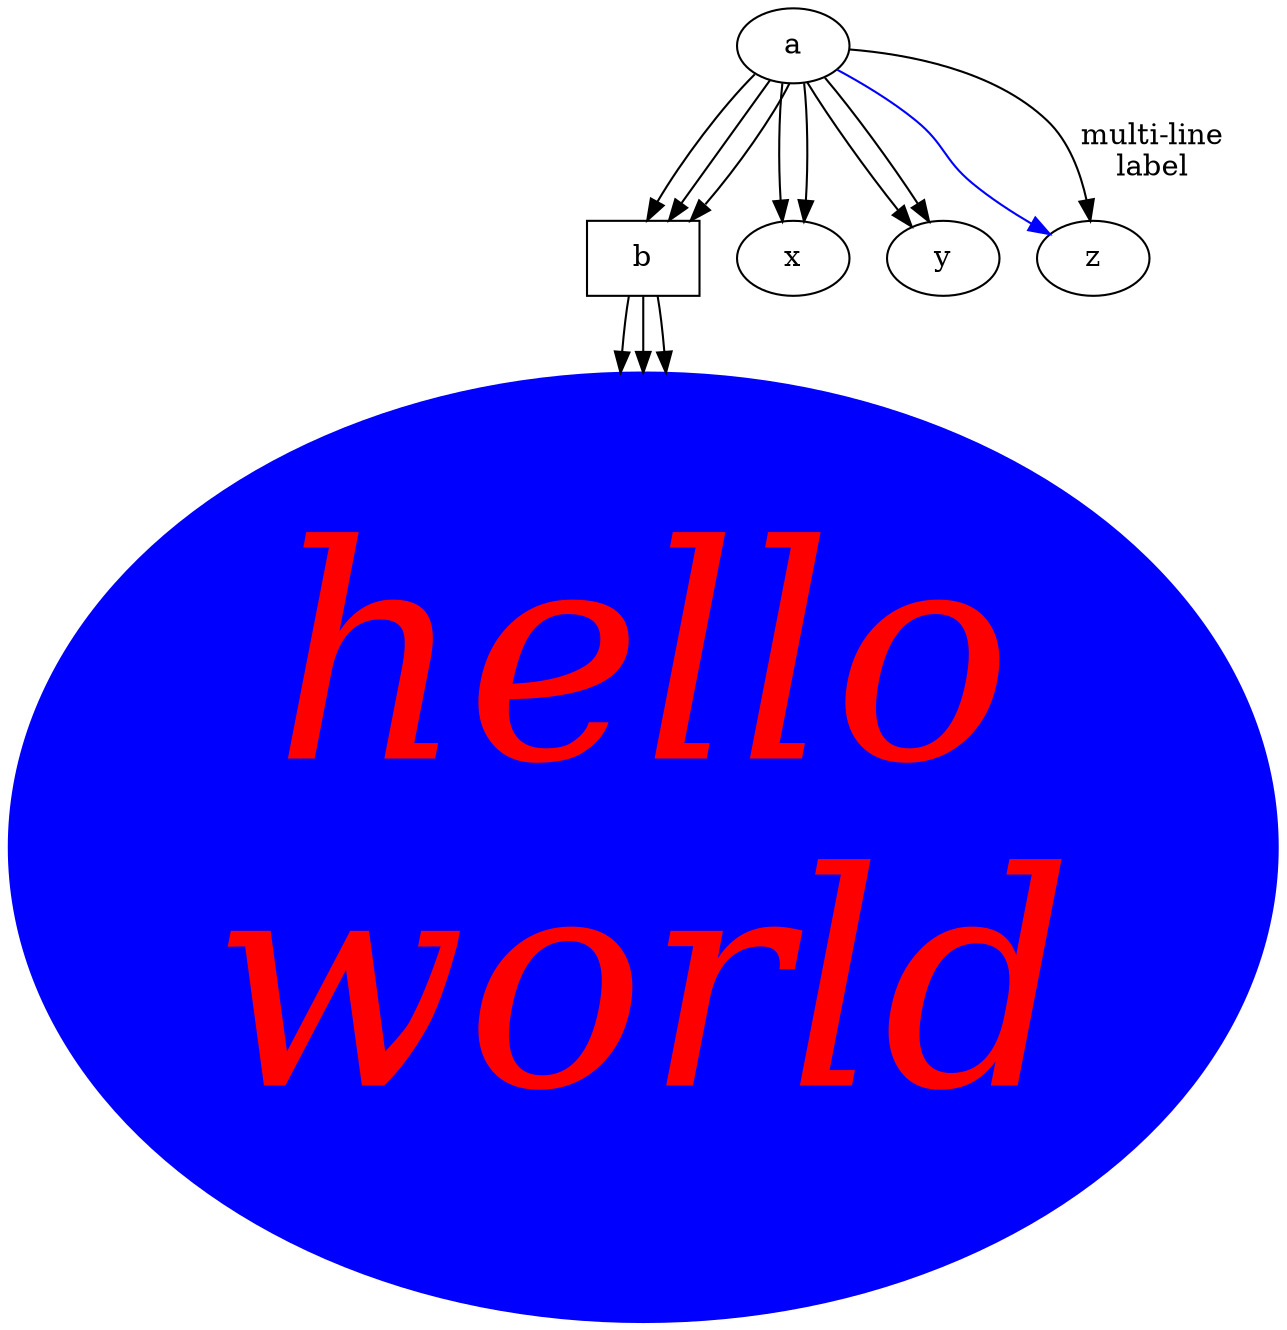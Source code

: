 digraph test18446744073709551616 {
       a -> b -> c;
       a -> {x y};
       b [shape=box];
       a -> b -> c;
       a -> {x y};
       b [shape=box];
       a -> b -> c;
       c [label="hello\nworld",color=blue,fontsize=143,
            fontname="Palatino-Italic",fontcolor=red,style=filled];
       a -> z [label="hello\nworld",color=blue,fontsize=170141183460469231731687303715884105727,
            fontname="Palatino-Italic",fontcolor=red,style=filled];
       a -> z [label="multi-line\nlabel"];
       {rank=same; b x}
}

